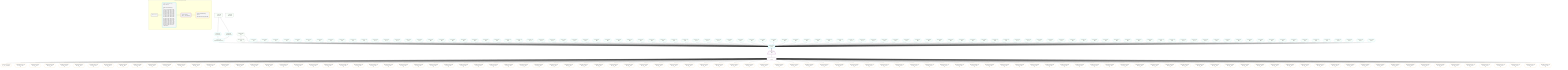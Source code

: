 %%{init: {'themeVariables': { 'fontSize': '12px'}}}%%
graph TD
    classDef path fill:#eee,stroke:#000,color:#000
    classDef plan fill:#fff,stroke-width:1px,color:#000
    classDef itemplan fill:#fff,stroke-width:2px,color:#000
    classDef unbatchedplan fill:#dff,stroke-width:1px,color:#000
    classDef sideeffectplan fill:#fcc,stroke-width:2px,color:#000
    classDef bucket fill:#f6f6f6,color:#000,stroke-width:2px,text-align:left


    %% plan dependencies
    Connection18{{"Connection[18∈0]<br />ᐸ14ᐳ"}}:::plan
    Constant435{{"Constant[435∈0]<br />ᐸ1ᐳ"}}:::plan
    Constant435 --> Connection18
    __Value2["__Value[2∈0]<br />ᐸcontextᐳ"]:::plan
    __Value4["__Value[4∈0]<br />ᐸrootValueᐳ"]:::plan
    PgSelect19[["PgSelect[19∈1]<br />ᐸpostᐳ"]]:::plan
    Object17{{"Object[17∈1]<br />ᐸ{pgSettings,withPgClient}ᐳ"}}:::plan
    Constant437{{"Constant[437∈1]<br />ᐸ2ᐳ"}}:::plan
    Constant438{{"Constant[438∈1]<br />ᐸ3ᐳ"}}:::plan
    Constant439{{"Constant[439∈1]<br />ᐸ4ᐳ"}}:::plan
    Constant440{{"Constant[440∈1]<br />ᐸ5ᐳ"}}:::plan
    Constant441{{"Constant[441∈1]<br />ᐸ6ᐳ"}}:::plan
    Constant442{{"Constant[442∈1]<br />ᐸ7ᐳ"}}:::plan
    Constant443{{"Constant[443∈1]<br />ᐸ8ᐳ"}}:::plan
    Constant444{{"Constant[444∈1]<br />ᐸ9ᐳ"}}:::plan
    Constant445{{"Constant[445∈1]<br />ᐸ10ᐳ"}}:::plan
    Constant446{{"Constant[446∈1]<br />ᐸ11ᐳ"}}:::plan
    Constant447{{"Constant[447∈1]<br />ᐸ12ᐳ"}}:::plan
    Constant448{{"Constant[448∈1]<br />ᐸ13ᐳ"}}:::plan
    Constant449{{"Constant[449∈1]<br />ᐸ14ᐳ"}}:::plan
    Constant450{{"Constant[450∈1]<br />ᐸ15ᐳ"}}:::plan
    Constant451{{"Constant[451∈1]<br />ᐸ16ᐳ"}}:::plan
    Constant452{{"Constant[452∈1]<br />ᐸ17ᐳ"}}:::plan
    Constant453{{"Constant[453∈1]<br />ᐸ18ᐳ"}}:::plan
    Constant454{{"Constant[454∈1]<br />ᐸ19ᐳ"}}:::plan
    Constant455{{"Constant[455∈1]<br />ᐸ20ᐳ"}}:::plan
    Constant456{{"Constant[456∈1]<br />ᐸ21ᐳ"}}:::plan
    Constant457{{"Constant[457∈1]<br />ᐸ22ᐳ"}}:::plan
    Constant458{{"Constant[458∈1]<br />ᐸ23ᐳ"}}:::plan
    Constant459{{"Constant[459∈1]<br />ᐸ24ᐳ"}}:::plan
    Constant460{{"Constant[460∈1]<br />ᐸ25ᐳ"}}:::plan
    Constant461{{"Constant[461∈1]<br />ᐸ26ᐳ"}}:::plan
    Constant462{{"Constant[462∈1]<br />ᐸ27ᐳ"}}:::plan
    Constant463{{"Constant[463∈1]<br />ᐸ28ᐳ"}}:::plan
    Constant464{{"Constant[464∈1]<br />ᐸ29ᐳ"}}:::plan
    Constant465{{"Constant[465∈1]<br />ᐸ30ᐳ"}}:::plan
    Constant466{{"Constant[466∈1]<br />ᐸ31ᐳ"}}:::plan
    Constant467{{"Constant[467∈1]<br />ᐸ32ᐳ"}}:::plan
    Constant468{{"Constant[468∈1]<br />ᐸ33ᐳ"}}:::plan
    Constant469{{"Constant[469∈1]<br />ᐸ34ᐳ"}}:::plan
    Constant470{{"Constant[470∈1]<br />ᐸ35ᐳ"}}:::plan
    Constant471{{"Constant[471∈1]<br />ᐸ36ᐳ"}}:::plan
    Constant472{{"Constant[472∈1]<br />ᐸ37ᐳ"}}:::plan
    Constant473{{"Constant[473∈1]<br />ᐸ38ᐳ"}}:::plan
    Constant474{{"Constant[474∈1]<br />ᐸ39ᐳ"}}:::plan
    Constant475{{"Constant[475∈1]<br />ᐸ40ᐳ"}}:::plan
    Constant476{{"Constant[476∈1]<br />ᐸ41ᐳ"}}:::plan
    Constant477{{"Constant[477∈1]<br />ᐸ42ᐳ"}}:::plan
    Constant478{{"Constant[478∈1]<br />ᐸ43ᐳ"}}:::plan
    Constant479{{"Constant[479∈1]<br />ᐸ44ᐳ"}}:::plan
    Constant480{{"Constant[480∈1]<br />ᐸ45ᐳ"}}:::plan
    Constant481{{"Constant[481∈1]<br />ᐸ46ᐳ"}}:::plan
    Constant482{{"Constant[482∈1]<br />ᐸ47ᐳ"}}:::plan
    Constant483{{"Constant[483∈1]<br />ᐸ48ᐳ"}}:::plan
    Constant484{{"Constant[484∈1]<br />ᐸ49ᐳ"}}:::plan
    Constant485{{"Constant[485∈1]<br />ᐸ50ᐳ"}}:::plan
    Constant486{{"Constant[486∈1]<br />ᐸ51ᐳ"}}:::plan
    Constant487{{"Constant[487∈1]<br />ᐸ52ᐳ"}}:::plan
    Constant488{{"Constant[488∈1]<br />ᐸ53ᐳ"}}:::plan
    Constant489{{"Constant[489∈1]<br />ᐸ54ᐳ"}}:::plan
    Constant490{{"Constant[490∈1]<br />ᐸ55ᐳ"}}:::plan
    Constant491{{"Constant[491∈1]<br />ᐸ56ᐳ"}}:::plan
    Constant492{{"Constant[492∈1]<br />ᐸ57ᐳ"}}:::plan
    Constant493{{"Constant[493∈1]<br />ᐸ58ᐳ"}}:::plan
    Constant494{{"Constant[494∈1]<br />ᐸ59ᐳ"}}:::plan
    Constant495{{"Constant[495∈1]<br />ᐸ60ᐳ"}}:::plan
    Constant496{{"Constant[496∈1]<br />ᐸ61ᐳ"}}:::plan
    Constant497{{"Constant[497∈1]<br />ᐸ62ᐳ"}}:::plan
    Constant498{{"Constant[498∈1]<br />ᐸ63ᐳ"}}:::plan
    Constant499{{"Constant[499∈1]<br />ᐸ64ᐳ"}}:::plan
    Constant500{{"Constant[500∈1]<br />ᐸ65ᐳ"}}:::plan
    Constant501{{"Constant[501∈1]<br />ᐸ66ᐳ"}}:::plan
    Constant502{{"Constant[502∈1]<br />ᐸ67ᐳ"}}:::plan
    Constant503{{"Constant[503∈1]<br />ᐸ68ᐳ"}}:::plan
    Constant504{{"Constant[504∈1]<br />ᐸ69ᐳ"}}:::plan
    Constant505{{"Constant[505∈1]<br />ᐸ70ᐳ"}}:::plan
    Constant506{{"Constant[506∈1]<br />ᐸ71ᐳ"}}:::plan
    Constant507{{"Constant[507∈1]<br />ᐸ72ᐳ"}}:::plan
    Constant508{{"Constant[508∈1]<br />ᐸ73ᐳ"}}:::plan
    Constant509{{"Constant[509∈1]<br />ᐸ74ᐳ"}}:::plan
    Constant510{{"Constant[510∈1]<br />ᐸ75ᐳ"}}:::plan
    Constant511{{"Constant[511∈1]<br />ᐸ76ᐳ"}}:::plan
    Constant512{{"Constant[512∈1]<br />ᐸ77ᐳ"}}:::plan
    Constant513{{"Constant[513∈1]<br />ᐸ78ᐳ"}}:::plan
    Constant514{{"Constant[514∈1]<br />ᐸ79ᐳ"}}:::plan
    Constant515{{"Constant[515∈1]<br />ᐸ80ᐳ"}}:::plan
    Constant516{{"Constant[516∈1]<br />ᐸ81ᐳ"}}:::plan
    Constant517{{"Constant[517∈1]<br />ᐸ82ᐳ"}}:::plan
    Constant518{{"Constant[518∈1]<br />ᐸ83ᐳ"}}:::plan
    Constant519{{"Constant[519∈1]<br />ᐸ84ᐳ"}}:::plan
    Constant520{{"Constant[520∈1]<br />ᐸ85ᐳ"}}:::plan
    Constant521{{"Constant[521∈1]<br />ᐸ86ᐳ"}}:::plan
    Constant522{{"Constant[522∈1]<br />ᐸ87ᐳ"}}:::plan
    Constant523{{"Constant[523∈1]<br />ᐸ88ᐳ"}}:::plan
    Constant524{{"Constant[524∈1]<br />ᐸ89ᐳ"}}:::plan
    Constant525{{"Constant[525∈1]<br />ᐸ90ᐳ"}}:::plan
    Constant526{{"Constant[526∈1]<br />ᐸ91ᐳ"}}:::plan
    Constant527{{"Constant[527∈1]<br />ᐸ92ᐳ"}}:::plan
    Constant528{{"Constant[528∈1]<br />ᐸ93ᐳ"}}:::plan
    Constant529{{"Constant[529∈1]<br />ᐸ94ᐳ"}}:::plan
    Constant530{{"Constant[530∈1]<br />ᐸ95ᐳ"}}:::plan
    Constant531{{"Constant[531∈1]<br />ᐸ96ᐳ"}}:::plan
    Constant532{{"Constant[532∈1]<br />ᐸ97ᐳ"}}:::plan
    Constant533{{"Constant[533∈1]<br />ᐸ98ᐳ"}}:::plan
    Constant534{{"Constant[534∈1]<br />ᐸ99ᐳ"}}:::plan
    Constant535{{"Constant[535∈1]<br />ᐸ100ᐳ"}}:::plan
    Constant536{{"Constant[536∈1]<br />ᐸ101ᐳ"}}:::plan
    Constant537{{"Constant[537∈1]<br />ᐸ102ᐳ"}}:::plan
    Constant538{{"Constant[538∈1]<br />ᐸ103ᐳ"}}:::plan
    Object17 & Connection18 & Constant435 & Constant437 & Constant438 & Constant439 & Constant440 & Constant441 & Constant442 & Constant443 & Constant444 & Constant445 & Constant446 & Constant447 & Constant448 & Constant449 & Constant450 & Constant451 & Constant452 & Constant453 & Constant454 & Constant455 & Constant456 & Constant457 & Constant458 & Constant459 & Constant460 & Constant461 & Constant462 & Constant463 & Constant464 & Constant465 & Constant466 & Constant467 & Constant468 & Constant469 & Constant470 & Constant471 & Constant472 & Constant473 & Constant474 & Constant475 & Constant476 & Constant477 & Constant478 & Constant479 & Constant480 & Constant481 & Constant482 & Constant483 & Constant484 & Constant485 & Constant486 & Constant487 & Constant488 & Constant489 & Constant490 & Constant491 & Constant492 & Constant493 & Constant494 & Constant495 & Constant496 & Constant497 & Constant498 & Constant499 & Constant500 & Constant501 & Constant502 & Constant503 & Constant504 & Constant505 & Constant506 & Constant507 & Constant508 & Constant509 & Constant510 & Constant511 & Constant512 & Constant513 & Constant514 & Constant515 & Constant516 & Constant517 & Constant518 & Constant519 & Constant520 & Constant521 & Constant522 & Constant523 & Constant524 & Constant525 & Constant526 & Constant527 & Constant528 & Constant529 & Constant530 & Constant531 & Constant532 & Constant533 & Constant534 & Constant535 & Constant536 & Constant537 & Constant538 --> PgSelect19
    Access15{{"Access[15∈1]<br />ᐸ2.pgSettingsᐳ"}}:::plan
    Access16{{"Access[16∈1]<br />ᐸ2.withPgClientᐳ"}}:::plan
    Access15 & Access16 --> Object17
    __Value2 --> Access15
    __Value2 --> Access16
    __Item20[/"__Item[20∈2]<br />ᐸ19ᐳ"\]:::itemplan
    PgSelect19 ==> __Item20
    PgSelectSingle21{{"PgSelectSingle[21∈2]<br />ᐸpostᐳ"}}:::plan
    __Item20 --> PgSelectSingle21
    PgClassExpression22{{"PgClassExpression[22∈3]<br />ᐸ__post__.”headline”ᐳ"}}:::plan
    PgSelectSingle21 --> PgClassExpression22
    PgClassExpression26{{"PgClassExpression[26∈3]<br />ᐸ”a”.”post_...lder! */<br />)ᐳ"}}:::plan
    PgSelectSingle21 --> PgClassExpression26
    PgClassExpression30{{"PgClassExpression[30∈3]<br />ᐸ”a”.”post_...lder! */<br />)ᐳ"}}:::plan
    PgSelectSingle21 --> PgClassExpression30
    PgClassExpression34{{"PgClassExpression[34∈3]<br />ᐸ”a”.”post_...lder! */<br />)ᐳ"}}:::plan
    PgSelectSingle21 --> PgClassExpression34
    PgClassExpression38{{"PgClassExpression[38∈3]<br />ᐸ”a”.”post_...lder! */<br />)ᐳ"}}:::plan
    PgSelectSingle21 --> PgClassExpression38
    PgClassExpression42{{"PgClassExpression[42∈3]<br />ᐸ”a”.”post_...lder! */<br />)ᐳ"}}:::plan
    PgSelectSingle21 --> PgClassExpression42
    PgClassExpression46{{"PgClassExpression[46∈3]<br />ᐸ”a”.”post_...lder! */<br />)ᐳ"}}:::plan
    PgSelectSingle21 --> PgClassExpression46
    PgClassExpression50{{"PgClassExpression[50∈3]<br />ᐸ”a”.”post_...lder! */<br />)ᐳ"}}:::plan
    PgSelectSingle21 --> PgClassExpression50
    PgClassExpression54{{"PgClassExpression[54∈3]<br />ᐸ”a”.”post_...lder! */<br />)ᐳ"}}:::plan
    PgSelectSingle21 --> PgClassExpression54
    PgClassExpression58{{"PgClassExpression[58∈3]<br />ᐸ”a”.”post_...lder! */<br />)ᐳ"}}:::plan
    PgSelectSingle21 --> PgClassExpression58
    PgClassExpression62{{"PgClassExpression[62∈3]<br />ᐸ”a”.”post_...lder! */<br />)ᐳ"}}:::plan
    PgSelectSingle21 --> PgClassExpression62
    PgClassExpression66{{"PgClassExpression[66∈3]<br />ᐸ”a”.”post_...lder! */<br />)ᐳ"}}:::plan
    PgSelectSingle21 --> PgClassExpression66
    PgClassExpression70{{"PgClassExpression[70∈3]<br />ᐸ”a”.”post_...lder! */<br />)ᐳ"}}:::plan
    PgSelectSingle21 --> PgClassExpression70
    PgClassExpression74{{"PgClassExpression[74∈3]<br />ᐸ”a”.”post_...lder! */<br />)ᐳ"}}:::plan
    PgSelectSingle21 --> PgClassExpression74
    PgClassExpression78{{"PgClassExpression[78∈3]<br />ᐸ”a”.”post_...lder! */<br />)ᐳ"}}:::plan
    PgSelectSingle21 --> PgClassExpression78
    PgClassExpression82{{"PgClassExpression[82∈3]<br />ᐸ”a”.”post_...lder! */<br />)ᐳ"}}:::plan
    PgSelectSingle21 --> PgClassExpression82
    PgClassExpression86{{"PgClassExpression[86∈3]<br />ᐸ”a”.”post_...lder! */<br />)ᐳ"}}:::plan
    PgSelectSingle21 --> PgClassExpression86
    PgClassExpression90{{"PgClassExpression[90∈3]<br />ᐸ”a”.”post_...lder! */<br />)ᐳ"}}:::plan
    PgSelectSingle21 --> PgClassExpression90
    PgClassExpression94{{"PgClassExpression[94∈3]<br />ᐸ”a”.”post_...lder! */<br />)ᐳ"}}:::plan
    PgSelectSingle21 --> PgClassExpression94
    PgClassExpression98{{"PgClassExpression[98∈3]<br />ᐸ”a”.”post_...lder! */<br />)ᐳ"}}:::plan
    PgSelectSingle21 --> PgClassExpression98
    PgClassExpression102{{"PgClassExpression[102∈3]<br />ᐸ”a”.”post_...lder! */<br />)ᐳ"}}:::plan
    PgSelectSingle21 --> PgClassExpression102
    PgClassExpression106{{"PgClassExpression[106∈3]<br />ᐸ”a”.”post_...lder! */<br />)ᐳ"}}:::plan
    PgSelectSingle21 --> PgClassExpression106
    PgClassExpression110{{"PgClassExpression[110∈3]<br />ᐸ”a”.”post_...lder! */<br />)ᐳ"}}:::plan
    PgSelectSingle21 --> PgClassExpression110
    PgClassExpression114{{"PgClassExpression[114∈3]<br />ᐸ”a”.”post_...lder! */<br />)ᐳ"}}:::plan
    PgSelectSingle21 --> PgClassExpression114
    PgClassExpression118{{"PgClassExpression[118∈3]<br />ᐸ”a”.”post_...lder! */<br />)ᐳ"}}:::plan
    PgSelectSingle21 --> PgClassExpression118
    PgClassExpression122{{"PgClassExpression[122∈3]<br />ᐸ”a”.”post_...lder! */<br />)ᐳ"}}:::plan
    PgSelectSingle21 --> PgClassExpression122
    PgClassExpression126{{"PgClassExpression[126∈3]<br />ᐸ”a”.”post_...lder! */<br />)ᐳ"}}:::plan
    PgSelectSingle21 --> PgClassExpression126
    PgClassExpression130{{"PgClassExpression[130∈3]<br />ᐸ”a”.”post_...lder! */<br />)ᐳ"}}:::plan
    PgSelectSingle21 --> PgClassExpression130
    PgClassExpression134{{"PgClassExpression[134∈3]<br />ᐸ”a”.”post_...lder! */<br />)ᐳ"}}:::plan
    PgSelectSingle21 --> PgClassExpression134
    PgClassExpression138{{"PgClassExpression[138∈3]<br />ᐸ”a”.”post_...lder! */<br />)ᐳ"}}:::plan
    PgSelectSingle21 --> PgClassExpression138
    PgClassExpression142{{"PgClassExpression[142∈3]<br />ᐸ”a”.”post_...lder! */<br />)ᐳ"}}:::plan
    PgSelectSingle21 --> PgClassExpression142
    PgClassExpression146{{"PgClassExpression[146∈3]<br />ᐸ”a”.”post_...lder! */<br />)ᐳ"}}:::plan
    PgSelectSingle21 --> PgClassExpression146
    PgClassExpression150{{"PgClassExpression[150∈3]<br />ᐸ”a”.”post_...lder! */<br />)ᐳ"}}:::plan
    PgSelectSingle21 --> PgClassExpression150
    PgClassExpression154{{"PgClassExpression[154∈3]<br />ᐸ”a”.”post_...lder! */<br />)ᐳ"}}:::plan
    PgSelectSingle21 --> PgClassExpression154
    PgClassExpression158{{"PgClassExpression[158∈3]<br />ᐸ”a”.”post_...lder! */<br />)ᐳ"}}:::plan
    PgSelectSingle21 --> PgClassExpression158
    PgClassExpression162{{"PgClassExpression[162∈3]<br />ᐸ”a”.”post_...lder! */<br />)ᐳ"}}:::plan
    PgSelectSingle21 --> PgClassExpression162
    PgClassExpression166{{"PgClassExpression[166∈3]<br />ᐸ”a”.”post_...lder! */<br />)ᐳ"}}:::plan
    PgSelectSingle21 --> PgClassExpression166
    PgClassExpression170{{"PgClassExpression[170∈3]<br />ᐸ”a”.”post_...lder! */<br />)ᐳ"}}:::plan
    PgSelectSingle21 --> PgClassExpression170
    PgClassExpression174{{"PgClassExpression[174∈3]<br />ᐸ”a”.”post_...lder! */<br />)ᐳ"}}:::plan
    PgSelectSingle21 --> PgClassExpression174
    PgClassExpression178{{"PgClassExpression[178∈3]<br />ᐸ”a”.”post_...lder! */<br />)ᐳ"}}:::plan
    PgSelectSingle21 --> PgClassExpression178
    PgClassExpression182{{"PgClassExpression[182∈3]<br />ᐸ”a”.”post_...lder! */<br />)ᐳ"}}:::plan
    PgSelectSingle21 --> PgClassExpression182
    PgClassExpression186{{"PgClassExpression[186∈3]<br />ᐸ”a”.”post_...lder! */<br />)ᐳ"}}:::plan
    PgSelectSingle21 --> PgClassExpression186
    PgClassExpression190{{"PgClassExpression[190∈3]<br />ᐸ”a”.”post_...lder! */<br />)ᐳ"}}:::plan
    PgSelectSingle21 --> PgClassExpression190
    PgClassExpression194{{"PgClassExpression[194∈3]<br />ᐸ”a”.”post_...lder! */<br />)ᐳ"}}:::plan
    PgSelectSingle21 --> PgClassExpression194
    PgClassExpression198{{"PgClassExpression[198∈3]<br />ᐸ”a”.”post_...lder! */<br />)ᐳ"}}:::plan
    PgSelectSingle21 --> PgClassExpression198
    PgClassExpression202{{"PgClassExpression[202∈3]<br />ᐸ”a”.”post_...lder! */<br />)ᐳ"}}:::plan
    PgSelectSingle21 --> PgClassExpression202
    PgClassExpression206{{"PgClassExpression[206∈3]<br />ᐸ”a”.”post_...lder! */<br />)ᐳ"}}:::plan
    PgSelectSingle21 --> PgClassExpression206
    PgClassExpression210{{"PgClassExpression[210∈3]<br />ᐸ”a”.”post_...lder! */<br />)ᐳ"}}:::plan
    PgSelectSingle21 --> PgClassExpression210
    PgClassExpression214{{"PgClassExpression[214∈3]<br />ᐸ”a”.”post_...lder! */<br />)ᐳ"}}:::plan
    PgSelectSingle21 --> PgClassExpression214
    PgClassExpression218{{"PgClassExpression[218∈3]<br />ᐸ”a”.”post_...lder! */<br />)ᐳ"}}:::plan
    PgSelectSingle21 --> PgClassExpression218
    PgClassExpression222{{"PgClassExpression[222∈3]<br />ᐸ”a”.”post_...lder! */<br />)ᐳ"}}:::plan
    PgSelectSingle21 --> PgClassExpression222
    PgClassExpression226{{"PgClassExpression[226∈3]<br />ᐸ”a”.”post_...lder! */<br />)ᐳ"}}:::plan
    PgSelectSingle21 --> PgClassExpression226
    PgClassExpression230{{"PgClassExpression[230∈3]<br />ᐸ”a”.”post_...lder! */<br />)ᐳ"}}:::plan
    PgSelectSingle21 --> PgClassExpression230
    PgClassExpression234{{"PgClassExpression[234∈3]<br />ᐸ”a”.”post_...lder! */<br />)ᐳ"}}:::plan
    PgSelectSingle21 --> PgClassExpression234
    PgClassExpression238{{"PgClassExpression[238∈3]<br />ᐸ”a”.”post_...lder! */<br />)ᐳ"}}:::plan
    PgSelectSingle21 --> PgClassExpression238
    PgClassExpression242{{"PgClassExpression[242∈3]<br />ᐸ”a”.”post_...lder! */<br />)ᐳ"}}:::plan
    PgSelectSingle21 --> PgClassExpression242
    PgClassExpression246{{"PgClassExpression[246∈3]<br />ᐸ”a”.”post_...lder! */<br />)ᐳ"}}:::plan
    PgSelectSingle21 --> PgClassExpression246
    PgClassExpression250{{"PgClassExpression[250∈3]<br />ᐸ”a”.”post_...lder! */<br />)ᐳ"}}:::plan
    PgSelectSingle21 --> PgClassExpression250
    PgClassExpression254{{"PgClassExpression[254∈3]<br />ᐸ”a”.”post_...lder! */<br />)ᐳ"}}:::plan
    PgSelectSingle21 --> PgClassExpression254
    PgClassExpression258{{"PgClassExpression[258∈3]<br />ᐸ”a”.”post_...lder! */<br />)ᐳ"}}:::plan
    PgSelectSingle21 --> PgClassExpression258
    PgClassExpression262{{"PgClassExpression[262∈3]<br />ᐸ”a”.”post_...lder! */<br />)ᐳ"}}:::plan
    PgSelectSingle21 --> PgClassExpression262
    PgClassExpression266{{"PgClassExpression[266∈3]<br />ᐸ”a”.”post_...lder! */<br />)ᐳ"}}:::plan
    PgSelectSingle21 --> PgClassExpression266
    PgClassExpression270{{"PgClassExpression[270∈3]<br />ᐸ”a”.”post_...lder! */<br />)ᐳ"}}:::plan
    PgSelectSingle21 --> PgClassExpression270
    PgClassExpression274{{"PgClassExpression[274∈3]<br />ᐸ”a”.”post_...lder! */<br />)ᐳ"}}:::plan
    PgSelectSingle21 --> PgClassExpression274
    PgClassExpression278{{"PgClassExpression[278∈3]<br />ᐸ”a”.”post_...lder! */<br />)ᐳ"}}:::plan
    PgSelectSingle21 --> PgClassExpression278
    PgClassExpression282{{"PgClassExpression[282∈3]<br />ᐸ”a”.”post_...lder! */<br />)ᐳ"}}:::plan
    PgSelectSingle21 --> PgClassExpression282
    PgClassExpression286{{"PgClassExpression[286∈3]<br />ᐸ”a”.”post_...lder! */<br />)ᐳ"}}:::plan
    PgSelectSingle21 --> PgClassExpression286
    PgClassExpression290{{"PgClassExpression[290∈3]<br />ᐸ”a”.”post_...lder! */<br />)ᐳ"}}:::plan
    PgSelectSingle21 --> PgClassExpression290
    PgClassExpression294{{"PgClassExpression[294∈3]<br />ᐸ”a”.”post_...lder! */<br />)ᐳ"}}:::plan
    PgSelectSingle21 --> PgClassExpression294
    PgClassExpression298{{"PgClassExpression[298∈3]<br />ᐸ”a”.”post_...lder! */<br />)ᐳ"}}:::plan
    PgSelectSingle21 --> PgClassExpression298
    PgClassExpression302{{"PgClassExpression[302∈3]<br />ᐸ”a”.”post_...lder! */<br />)ᐳ"}}:::plan
    PgSelectSingle21 --> PgClassExpression302
    PgClassExpression306{{"PgClassExpression[306∈3]<br />ᐸ”a”.”post_...lder! */<br />)ᐳ"}}:::plan
    PgSelectSingle21 --> PgClassExpression306
    PgClassExpression310{{"PgClassExpression[310∈3]<br />ᐸ”a”.”post_...lder! */<br />)ᐳ"}}:::plan
    PgSelectSingle21 --> PgClassExpression310
    PgClassExpression314{{"PgClassExpression[314∈3]<br />ᐸ”a”.”post_...lder! */<br />)ᐳ"}}:::plan
    PgSelectSingle21 --> PgClassExpression314
    PgClassExpression318{{"PgClassExpression[318∈3]<br />ᐸ”a”.”post_...lder! */<br />)ᐳ"}}:::plan
    PgSelectSingle21 --> PgClassExpression318
    PgClassExpression322{{"PgClassExpression[322∈3]<br />ᐸ”a”.”post_...lder! */<br />)ᐳ"}}:::plan
    PgSelectSingle21 --> PgClassExpression322
    PgClassExpression326{{"PgClassExpression[326∈3]<br />ᐸ”a”.”post_...lder! */<br />)ᐳ"}}:::plan
    PgSelectSingle21 --> PgClassExpression326
    PgClassExpression330{{"PgClassExpression[330∈3]<br />ᐸ”a”.”post_...lder! */<br />)ᐳ"}}:::plan
    PgSelectSingle21 --> PgClassExpression330
    PgClassExpression334{{"PgClassExpression[334∈3]<br />ᐸ”a”.”post_...lder! */<br />)ᐳ"}}:::plan
    PgSelectSingle21 --> PgClassExpression334
    PgClassExpression338{{"PgClassExpression[338∈3]<br />ᐸ”a”.”post_...lder! */<br />)ᐳ"}}:::plan
    PgSelectSingle21 --> PgClassExpression338
    PgClassExpression342{{"PgClassExpression[342∈3]<br />ᐸ”a”.”post_...lder! */<br />)ᐳ"}}:::plan
    PgSelectSingle21 --> PgClassExpression342
    PgClassExpression346{{"PgClassExpression[346∈3]<br />ᐸ”a”.”post_...lder! */<br />)ᐳ"}}:::plan
    PgSelectSingle21 --> PgClassExpression346
    PgClassExpression350{{"PgClassExpression[350∈3]<br />ᐸ”a”.”post_...lder! */<br />)ᐳ"}}:::plan
    PgSelectSingle21 --> PgClassExpression350
    PgClassExpression354{{"PgClassExpression[354∈3]<br />ᐸ”a”.”post_...lder! */<br />)ᐳ"}}:::plan
    PgSelectSingle21 --> PgClassExpression354
    PgClassExpression358{{"PgClassExpression[358∈3]<br />ᐸ”a”.”post_...lder! */<br />)ᐳ"}}:::plan
    PgSelectSingle21 --> PgClassExpression358
    PgClassExpression362{{"PgClassExpression[362∈3]<br />ᐸ”a”.”post_...lder! */<br />)ᐳ"}}:::plan
    PgSelectSingle21 --> PgClassExpression362
    PgClassExpression366{{"PgClassExpression[366∈3]<br />ᐸ”a”.”post_...lder! */<br />)ᐳ"}}:::plan
    PgSelectSingle21 --> PgClassExpression366
    PgClassExpression370{{"PgClassExpression[370∈3]<br />ᐸ”a”.”post_...lder! */<br />)ᐳ"}}:::plan
    PgSelectSingle21 --> PgClassExpression370
    PgClassExpression374{{"PgClassExpression[374∈3]<br />ᐸ”a”.”post_...lder! */<br />)ᐳ"}}:::plan
    PgSelectSingle21 --> PgClassExpression374
    PgClassExpression378{{"PgClassExpression[378∈3]<br />ᐸ”a”.”post_...lder! */<br />)ᐳ"}}:::plan
    PgSelectSingle21 --> PgClassExpression378
    PgClassExpression382{{"PgClassExpression[382∈3]<br />ᐸ”a”.”post_...lder! */<br />)ᐳ"}}:::plan
    PgSelectSingle21 --> PgClassExpression382
    PgClassExpression386{{"PgClassExpression[386∈3]<br />ᐸ”a”.”post_...lder! */<br />)ᐳ"}}:::plan
    PgSelectSingle21 --> PgClassExpression386
    PgClassExpression390{{"PgClassExpression[390∈3]<br />ᐸ”a”.”post_...lder! */<br />)ᐳ"}}:::plan
    PgSelectSingle21 --> PgClassExpression390
    PgClassExpression394{{"PgClassExpression[394∈3]<br />ᐸ”a”.”post_...lder! */<br />)ᐳ"}}:::plan
    PgSelectSingle21 --> PgClassExpression394
    PgClassExpression398{{"PgClassExpression[398∈3]<br />ᐸ”a”.”post_...lder! */<br />)ᐳ"}}:::plan
    PgSelectSingle21 --> PgClassExpression398
    PgClassExpression402{{"PgClassExpression[402∈3]<br />ᐸ”a”.”post_...lder! */<br />)ᐳ"}}:::plan
    PgSelectSingle21 --> PgClassExpression402
    PgClassExpression406{{"PgClassExpression[406∈3]<br />ᐸ”a”.”post_...lder! */<br />)ᐳ"}}:::plan
    PgSelectSingle21 --> PgClassExpression406
    PgClassExpression410{{"PgClassExpression[410∈3]<br />ᐸ”a”.”post_...lder! */<br />)ᐳ"}}:::plan
    PgSelectSingle21 --> PgClassExpression410
    PgClassExpression414{{"PgClassExpression[414∈3]<br />ᐸ”a”.”post_...lder! */<br />)ᐳ"}}:::plan
    PgSelectSingle21 --> PgClassExpression414
    PgClassExpression418{{"PgClassExpression[418∈3]<br />ᐸ”a”.”post_...lder! */<br />)ᐳ"}}:::plan
    PgSelectSingle21 --> PgClassExpression418
    PgClassExpression422{{"PgClassExpression[422∈3]<br />ᐸ”a”.”post_...lder! */<br />)ᐳ"}}:::plan
    PgSelectSingle21 --> PgClassExpression422
    PgClassExpression426{{"PgClassExpression[426∈3]<br />ᐸ”a”.”post_...lder! */<br />)ᐳ"}}:::plan
    PgSelectSingle21 --> PgClassExpression426
    PgClassExpression430{{"PgClassExpression[430∈3]<br />ᐸ”a”.”post_...lder! */<br />)ᐳ"}}:::plan
    PgSelectSingle21 --> PgClassExpression430
    PgClassExpression434{{"PgClassExpression[434∈3]<br />ᐸ”a”.”post_...lder! */<br />)ᐳ"}}:::plan
    PgSelectSingle21 --> PgClassExpression434

    %% define steps

    subgraph "Buckets for queries/v4/json-overflow"
    Bucket0("Bucket 0 (root)"):::bucket
    classDef bucket0 stroke:#696969
    class Bucket0,__Value2,__Value4,Connection18,Constant435 bucket0
    Bucket1("Bucket 1 (nullableBoundary)<br />Deps: 2, 18, 435<br /><br />ROOT Connectionᐸ14ᐳ[18]<br />1: <br />ᐳ: 15, 16, 437, 438, 439, 440, 441, 442, 443, 444, 445, 446, 447, 448, 449, 450, 451, 452, 453, 454, 455, 456, 457, 458, 459, 460, 461, 462, 463, 464, 465, 466, 467, 468, 469, 470, 471, 472, 473, 474, 475, 476, 477, 478, 479, 480, 481, 482, 483, 484, 485, 486, 487, 488, 489, 490, 491, 492, 493, 494, 495, 496, 497, 498, 499, 500, 501, 502, 503, 504, 505, 506, 507, 508, 509, 510, 511, 512, 513, 514, 515, 516, 517, 518, 519, 520, 521, 522, 523, 524, 525, 526, 527, 528, 529, 530, 531, 532, 533, 534, 535, 536, 537, 538, 17<br />2: PgSelect[19]"):::bucket
    classDef bucket1 stroke:#00bfff
    class Bucket1,Access15,Access16,Object17,PgSelect19,Constant437,Constant438,Constant439,Constant440,Constant441,Constant442,Constant443,Constant444,Constant445,Constant446,Constant447,Constant448,Constant449,Constant450,Constant451,Constant452,Constant453,Constant454,Constant455,Constant456,Constant457,Constant458,Constant459,Constant460,Constant461,Constant462,Constant463,Constant464,Constant465,Constant466,Constant467,Constant468,Constant469,Constant470,Constant471,Constant472,Constant473,Constant474,Constant475,Constant476,Constant477,Constant478,Constant479,Constant480,Constant481,Constant482,Constant483,Constant484,Constant485,Constant486,Constant487,Constant488,Constant489,Constant490,Constant491,Constant492,Constant493,Constant494,Constant495,Constant496,Constant497,Constant498,Constant499,Constant500,Constant501,Constant502,Constant503,Constant504,Constant505,Constant506,Constant507,Constant508,Constant509,Constant510,Constant511,Constant512,Constant513,Constant514,Constant515,Constant516,Constant517,Constant518,Constant519,Constant520,Constant521,Constant522,Constant523,Constant524,Constant525,Constant526,Constant527,Constant528,Constant529,Constant530,Constant531,Constant532,Constant533,Constant534,Constant535,Constant536,Constant537,Constant538 bucket1
    Bucket2("Bucket 2 (listItem)<br />ROOT __Item{2}ᐸ19ᐳ[20]"):::bucket
    classDef bucket2 stroke:#7f007f
    class Bucket2,__Item20,PgSelectSingle21 bucket2
    Bucket3("Bucket 3 (nullableBoundary)<br />Deps: 21<br /><br />ROOT PgSelectSingle{2}ᐸpostᐳ[21]"):::bucket
    classDef bucket3 stroke:#ffa500
    class Bucket3,PgClassExpression22,PgClassExpression26,PgClassExpression30,PgClassExpression34,PgClassExpression38,PgClassExpression42,PgClassExpression46,PgClassExpression50,PgClassExpression54,PgClassExpression58,PgClassExpression62,PgClassExpression66,PgClassExpression70,PgClassExpression74,PgClassExpression78,PgClassExpression82,PgClassExpression86,PgClassExpression90,PgClassExpression94,PgClassExpression98,PgClassExpression102,PgClassExpression106,PgClassExpression110,PgClassExpression114,PgClassExpression118,PgClassExpression122,PgClassExpression126,PgClassExpression130,PgClassExpression134,PgClassExpression138,PgClassExpression142,PgClassExpression146,PgClassExpression150,PgClassExpression154,PgClassExpression158,PgClassExpression162,PgClassExpression166,PgClassExpression170,PgClassExpression174,PgClassExpression178,PgClassExpression182,PgClassExpression186,PgClassExpression190,PgClassExpression194,PgClassExpression198,PgClassExpression202,PgClassExpression206,PgClassExpression210,PgClassExpression214,PgClassExpression218,PgClassExpression222,PgClassExpression226,PgClassExpression230,PgClassExpression234,PgClassExpression238,PgClassExpression242,PgClassExpression246,PgClassExpression250,PgClassExpression254,PgClassExpression258,PgClassExpression262,PgClassExpression266,PgClassExpression270,PgClassExpression274,PgClassExpression278,PgClassExpression282,PgClassExpression286,PgClassExpression290,PgClassExpression294,PgClassExpression298,PgClassExpression302,PgClassExpression306,PgClassExpression310,PgClassExpression314,PgClassExpression318,PgClassExpression322,PgClassExpression326,PgClassExpression330,PgClassExpression334,PgClassExpression338,PgClassExpression342,PgClassExpression346,PgClassExpression350,PgClassExpression354,PgClassExpression358,PgClassExpression362,PgClassExpression366,PgClassExpression370,PgClassExpression374,PgClassExpression378,PgClassExpression382,PgClassExpression386,PgClassExpression390,PgClassExpression394,PgClassExpression398,PgClassExpression402,PgClassExpression406,PgClassExpression410,PgClassExpression414,PgClassExpression418,PgClassExpression422,PgClassExpression426,PgClassExpression430,PgClassExpression434 bucket3
    Bucket0 --> Bucket1
    Bucket1 --> Bucket2
    Bucket2 --> Bucket3
    classDef unary fill:#fafffa,borderWidth:8px
    class Connection18,__Value2,__Value4,Constant435,PgSelect19,Object17,Access15,Access16,Constant437,Constant438,Constant439,Constant440,Constant441,Constant442,Constant443,Constant444,Constant445,Constant446,Constant447,Constant448,Constant449,Constant450,Constant451,Constant452,Constant453,Constant454,Constant455,Constant456,Constant457,Constant458,Constant459,Constant460,Constant461,Constant462,Constant463,Constant464,Constant465,Constant466,Constant467,Constant468,Constant469,Constant470,Constant471,Constant472,Constant473,Constant474,Constant475,Constant476,Constant477,Constant478,Constant479,Constant480,Constant481,Constant482,Constant483,Constant484,Constant485,Constant486,Constant487,Constant488,Constant489,Constant490,Constant491,Constant492,Constant493,Constant494,Constant495,Constant496,Constant497,Constant498,Constant499,Constant500,Constant501,Constant502,Constant503,Constant504,Constant505,Constant506,Constant507,Constant508,Constant509,Constant510,Constant511,Constant512,Constant513,Constant514,Constant515,Constant516,Constant517,Constant518,Constant519,Constant520,Constant521,Constant522,Constant523,Constant524,Constant525,Constant526,Constant527,Constant528,Constant529,Constant530,Constant531,Constant532,Constant533,Constant534,Constant535,Constant536,Constant537,Constant538 unary
    end